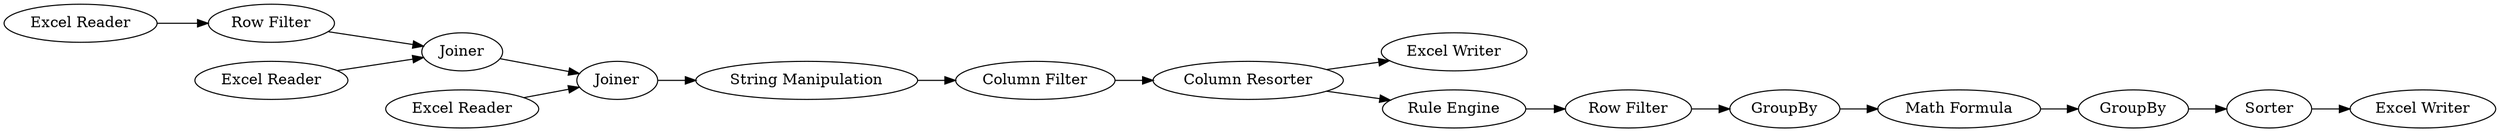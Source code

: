 digraph {
	1 [label="Excel Reader"]
	2 [label="Row Filter"]
	3 [label="Excel Reader"]
	5 [label=Joiner]
	6 [label="Excel Reader"]
	7 [label=Joiner]
	8 [label="String Manipulation"]
	9 [label="Column Filter"]
	10 [label="Column Resorter"]
	11 [label="Excel Writer"]
	12 [label=GroupBy]
	13 [label="Rule Engine"]
	14 [label="Row Filter"]
	15 [label="Math Formula"]
	17 [label=Sorter]
	19 [label=GroupBy]
	20 [label="Excel Writer"]
	1 -> 2
	2 -> 5
	3 -> 5
	5 -> 7
	6 -> 7
	7 -> 8
	8 -> 9
	9 -> 10
	10 -> 11
	10 -> 13
	12 -> 15
	13 -> 14
	14 -> 12
	15 -> 19
	17 -> 20
	19 -> 17
	rankdir=LR
}
